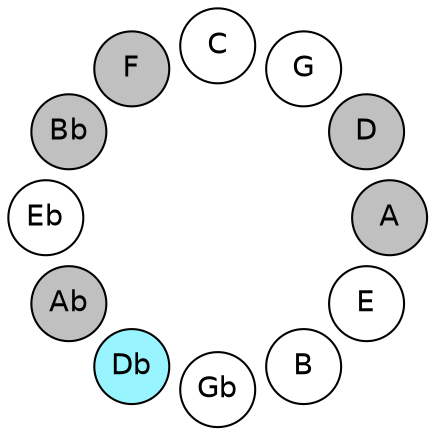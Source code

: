 
graph {

layout = circo;
mindist = .1

node [shape = circle, fontname = Helvetica, margin = 0, style = filled]
edge [style=invis]

subgraph 1 {
	E -- B -- Gb -- Db -- Ab -- Eb -- Bb -- F -- C -- G -- D -- A -- E
}

E [fillcolor = white];
B [fillcolor = white];
Gb [fillcolor = white];
Db [fillcolor = cadetblue1];
Ab [fillcolor = gray];
Eb [fillcolor = white];
Bb [fillcolor = gray];
F [fillcolor = gray];
C [fillcolor = white];
G [fillcolor = white];
D [fillcolor = gray];
A [fillcolor = gray];
}
